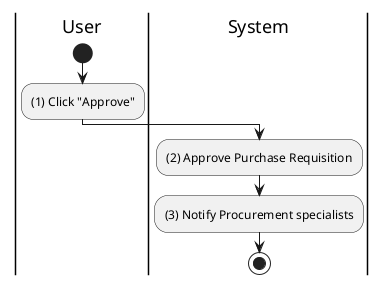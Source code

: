 @startuml purchase-requisition-approve
|u|User
|s|System

|u|
start
:(1) Click "Approve";

|s|
:(2) Approve Purchase Requisition;
:(3) Notify Procurement specialists;
stop
@enduml